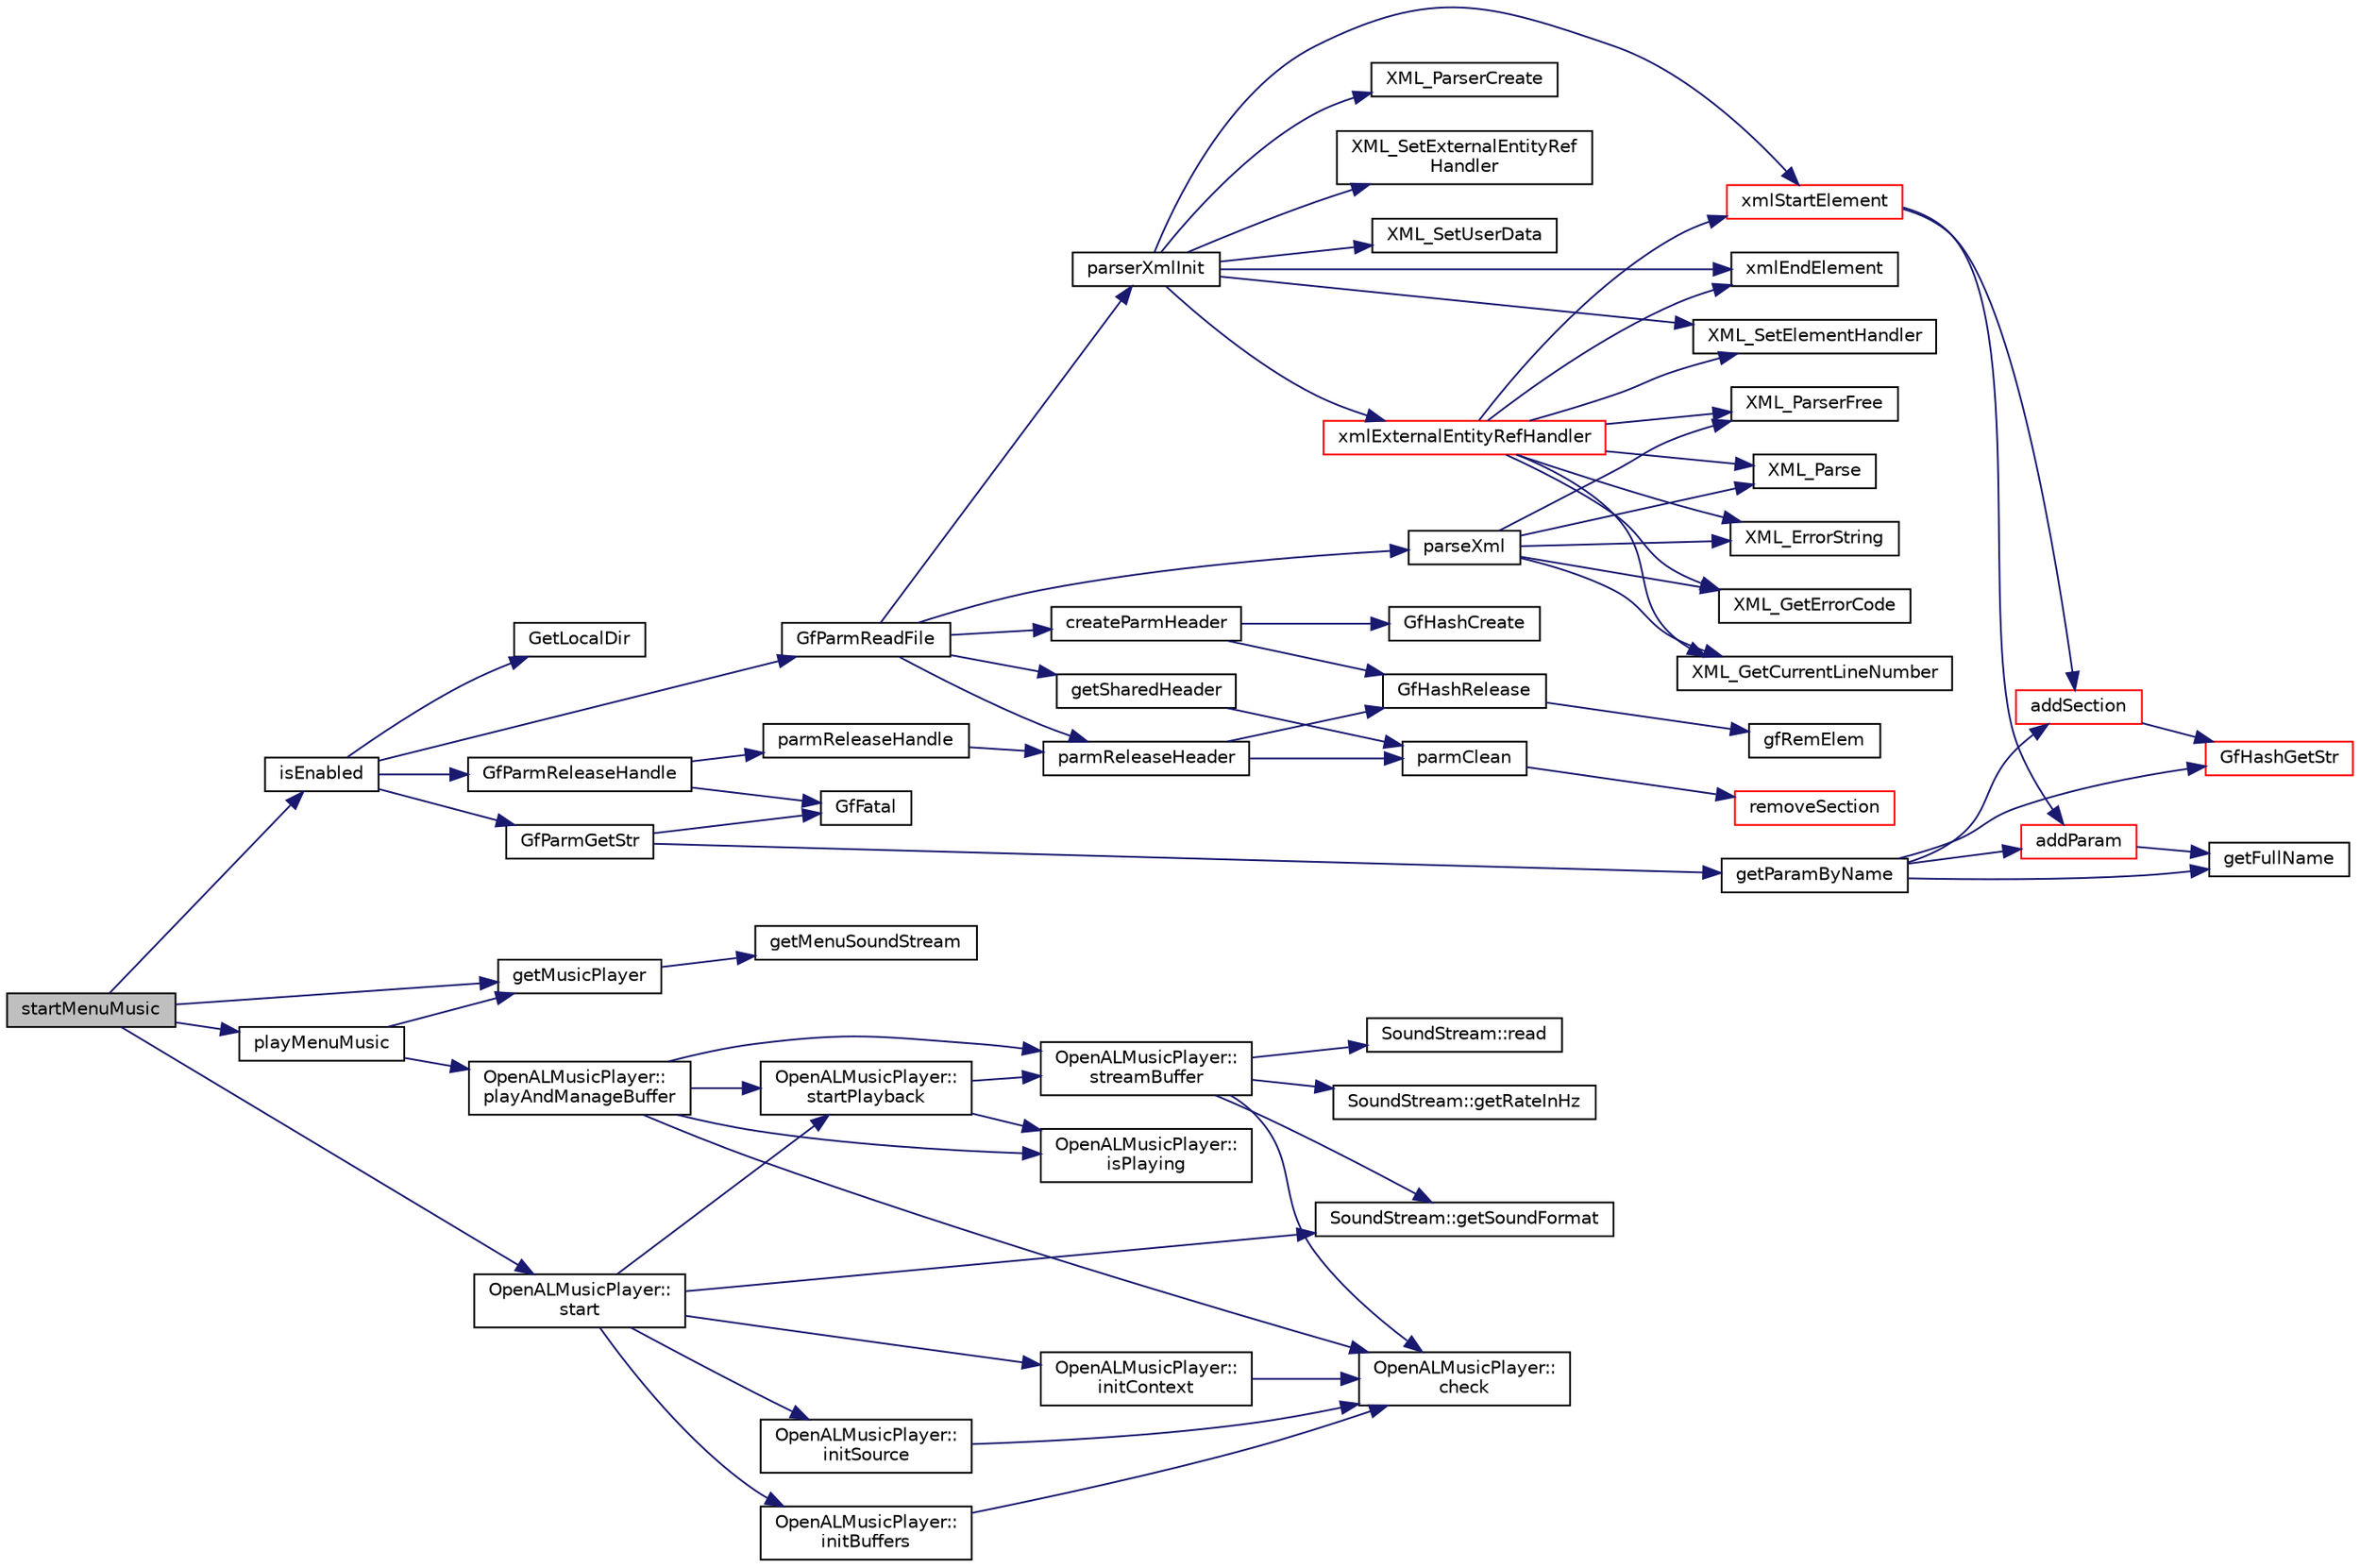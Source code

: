 digraph "startMenuMusic"
{
  edge [fontname="Helvetica",fontsize="10",labelfontname="Helvetica",labelfontsize="10"];
  node [fontname="Helvetica",fontsize="10",shape=record];
  rankdir="LR";
  Node1 [label="startMenuMusic",height=0.2,width=0.4,color="black", fillcolor="grey75", style="filled", fontcolor="black"];
  Node1 -> Node2 [color="midnightblue",fontsize="10",style="solid",fontname="Helvetica"];
  Node2 [label="isEnabled",height=0.2,width=0.4,color="black", fillcolor="white", style="filled",URL="$musicplayer_8cpp.html#a914a23c35eaf965b85a2401419e78f4e"];
  Node2 -> Node3 [color="midnightblue",fontsize="10",style="solid",fontname="Helvetica"];
  Node3 [label="GetLocalDir",height=0.2,width=0.4,color="black", fillcolor="white", style="filled",URL="$tgf_8cpp.html#ae34eae3991aacabaf9c64025449d8c87"];
  Node2 -> Node4 [color="midnightblue",fontsize="10",style="solid",fontname="Helvetica"];
  Node4 [label="GfParmReadFile",height=0.2,width=0.4,color="black", fillcolor="white", style="filled",URL="$group__paramsfile.html#ga86fccfc1b5f8abf4ef6546896abd1e4f",tooltip="Read parameter set from file and return handle to parameter set. "];
  Node4 -> Node5 [color="midnightblue",fontsize="10",style="solid",fontname="Helvetica"];
  Node5 [label="getSharedHeader",height=0.2,width=0.4,color="black", fillcolor="white", style="filled",URL="$group__paramshelper.html#ga5935841c26ba851b585d1b06a06b04f9",tooltip="Helper function for looking up parameter sets in the cache. "];
  Node5 -> Node6 [color="midnightblue",fontsize="10",style="solid",fontname="Helvetica"];
  Node6 [label="parmClean",height=0.2,width=0.4,color="black", fillcolor="white", style="filled",URL="$group__paramshelper.html#gaac5f3f388c857d021c431414dc192346",tooltip="Helper function to release the parameter set content. "];
  Node6 -> Node7 [color="midnightblue",fontsize="10",style="solid",fontname="Helvetica"];
  Node7 [label="removeSection",height=0.2,width=0.4,color="red", fillcolor="white", style="filled",URL="$group__paramshelper.html#gac51895ad01bc596f2891d7f1dce31a3b",tooltip="Helper function to remove a section and its contents (subsections, elements). "];
  Node4 -> Node8 [color="midnightblue",fontsize="10",style="solid",fontname="Helvetica"];
  Node8 [label="createParmHeader",height=0.2,width=0.4,color="black", fillcolor="white", style="filled",URL="$group__paramshelper.html#ga51eeeb22e31263d97660ac17f4523059",tooltip="Helper function to create header for parameter set handle. "];
  Node8 -> Node9 [color="midnightblue",fontsize="10",style="solid",fontname="Helvetica"];
  Node9 [label="GfHashCreate",height=0.2,width=0.4,color="black", fillcolor="white", style="filled",URL="$group__hash.html#ga2f9ae7e2ca54b135a6fed903b26a51c3",tooltip="Create a new hash table. "];
  Node8 -> Node10 [color="midnightblue",fontsize="10",style="solid",fontname="Helvetica"];
  Node10 [label="GfHashRelease",height=0.2,width=0.4,color="black", fillcolor="white", style="filled",URL="$group__hash.html#ga7a1013beb031af3ded1251fb41ba0ae2",tooltip="Release a hash table. "];
  Node10 -> Node11 [color="midnightblue",fontsize="10",style="solid",fontname="Helvetica"];
  Node11 [label="gfRemElem",height=0.2,width=0.4,color="black", fillcolor="white", style="filled",URL="$hash_8cpp.html#ad7fbb4bb2471283e27a8104d62d88720",tooltip="Remove a table element. "];
  Node4 -> Node12 [color="midnightblue",fontsize="10",style="solid",fontname="Helvetica"];
  Node12 [label="parserXmlInit",height=0.2,width=0.4,color="black", fillcolor="white", style="filled",URL="$group__paramshelper.html#gac858836123c9b216a1ac07054f1c622e",tooltip="Helper function to set up XML parser in parmHandle. "];
  Node12 -> Node13 [color="midnightblue",fontsize="10",style="solid",fontname="Helvetica"];
  Node13 [label="XML_ParserCreate",height=0.2,width=0.4,color="black", fillcolor="white", style="filled",URL="$xmlparse_8h.html#ade0dde4b0e968d0ca6276f44576e13f7"];
  Node12 -> Node14 [color="midnightblue",fontsize="10",style="solid",fontname="Helvetica"];
  Node14 [label="XML_SetElementHandler",height=0.2,width=0.4,color="black", fillcolor="white", style="filled",URL="$xmlparse_8h.html#a8196f30d3a7d9af1d4ef6d19393670ce"];
  Node12 -> Node15 [color="midnightblue",fontsize="10",style="solid",fontname="Helvetica"];
  Node15 [label="xmlStartElement",height=0.2,width=0.4,color="red", fillcolor="white", style="filled",URL="$group__paramshelper.html#ga45d22a41d2ebfe64d6d62222ce1f799c",tooltip="Helper function to process opening XML elements. "];
  Node15 -> Node16 [color="midnightblue",fontsize="10",style="solid",fontname="Helvetica"];
  Node16 [label="addSection",height=0.2,width=0.4,color="red", fillcolor="white", style="filled",URL="$group__paramshelper.html#ga56946944d68598d938e65db86ce1221f",tooltip="Helper function to add a section to a parameter set. "];
  Node16 -> Node17 [color="midnightblue",fontsize="10",style="solid",fontname="Helvetica"];
  Node17 [label="GfHashGetStr",height=0.2,width=0.4,color="red", fillcolor="white", style="filled",URL="$group__hash.html#ga4e47f57400b95ab9b6fe918c123fdb26",tooltip="Get the user data associated with a string key. "];
  Node15 -> Node18 [color="midnightblue",fontsize="10",style="solid",fontname="Helvetica"];
  Node18 [label="addParam",height=0.2,width=0.4,color="red", fillcolor="white", style="filled",URL="$group__paramshelper.html#gaf202744654cbc648b47479f30ccc3a8c",tooltip="Helper function to add parameter, does not check for duplicated name. "];
  Node18 -> Node19 [color="midnightblue",fontsize="10",style="solid",fontname="Helvetica"];
  Node19 [label="getFullName",height=0.2,width=0.4,color="black", fillcolor="white", style="filled",URL="$group__paramshelper.html#gaf12253922391ef1139cd12f2a0ffa5ea",tooltip="Helper function to get the full name of a parameter (full name: \"sectionName/paramName\"). "];
  Node12 -> Node20 [color="midnightblue",fontsize="10",style="solid",fontname="Helvetica"];
  Node20 [label="xmlEndElement",height=0.2,width=0.4,color="black", fillcolor="white", style="filled",URL="$group__paramshelper.html#ga48f0e93d727aea78b8dadfb8e859c26d",tooltip="Helper function to process closing XML elements. "];
  Node12 -> Node21 [color="midnightblue",fontsize="10",style="solid",fontname="Helvetica"];
  Node21 [label="XML_SetExternalEntityRef\lHandler",height=0.2,width=0.4,color="black", fillcolor="white", style="filled",URL="$xmlparse_8h.html#a4be35852fe0a42e2f46e990a49b12905"];
  Node12 -> Node22 [color="midnightblue",fontsize="10",style="solid",fontname="Helvetica"];
  Node22 [label="xmlExternalEntityRefHandler",height=0.2,width=0.4,color="red", fillcolor="white", style="filled",URL="$group__paramshelper.html#gab2e26dde18900c30b28d2476878ecdc2",tooltip="Helper function to handle external XML entities (XML referencing over multiple files/URI&#39;s). "];
  Node22 -> Node14 [color="midnightblue",fontsize="10",style="solid",fontname="Helvetica"];
  Node22 -> Node15 [color="midnightblue",fontsize="10",style="solid",fontname="Helvetica"];
  Node22 -> Node20 [color="midnightblue",fontsize="10",style="solid",fontname="Helvetica"];
  Node22 -> Node23 [color="midnightblue",fontsize="10",style="solid",fontname="Helvetica"];
  Node23 [label="XML_Parse",height=0.2,width=0.4,color="black", fillcolor="white", style="filled",URL="$xmlparse_8h.html#aa06dad15892c63db00b52076959824ab"];
  Node22 -> Node24 [color="midnightblue",fontsize="10",style="solid",fontname="Helvetica"];
  Node24 [label="XML_ErrorString",height=0.2,width=0.4,color="black", fillcolor="white", style="filled",URL="$xmlparse_8h.html#ad5096213a0c5e65394c9cce5c378edbe"];
  Node22 -> Node25 [color="midnightblue",fontsize="10",style="solid",fontname="Helvetica"];
  Node25 [label="XML_GetErrorCode",height=0.2,width=0.4,color="black", fillcolor="white", style="filled",URL="$xmlparse_8h.html#a52353f6b74112285d2480e5396de1909"];
  Node22 -> Node26 [color="midnightblue",fontsize="10",style="solid",fontname="Helvetica"];
  Node26 [label="XML_GetCurrentLineNumber",height=0.2,width=0.4,color="black", fillcolor="white", style="filled",URL="$xmlparse_8h.html#af83853fd6e66f9e3da11533240c4225f"];
  Node22 -> Node27 [color="midnightblue",fontsize="10",style="solid",fontname="Helvetica"];
  Node27 [label="XML_ParserFree",height=0.2,width=0.4,color="black", fillcolor="white", style="filled",URL="$xmlparse_8h.html#ad46cb4a3a84d2b767811fc788b7cf90f"];
  Node12 -> Node28 [color="midnightblue",fontsize="10",style="solid",fontname="Helvetica"];
  Node28 [label="XML_SetUserData",height=0.2,width=0.4,color="black", fillcolor="white", style="filled",URL="$xmlparse_8h.html#aa5537176d35f3a2a96f9a56886ea1752"];
  Node4 -> Node29 [color="midnightblue",fontsize="10",style="solid",fontname="Helvetica"];
  Node29 [label="parseXml",height=0.2,width=0.4,color="black", fillcolor="white", style="filled",URL="$group__paramshelper.html#gaf8e1884873dd5449e8fedab60c19e46a",tooltip="Helper function to parse one line of XML. "];
  Node29 -> Node23 [color="midnightblue",fontsize="10",style="solid",fontname="Helvetica"];
  Node29 -> Node24 [color="midnightblue",fontsize="10",style="solid",fontname="Helvetica"];
  Node29 -> Node25 [color="midnightblue",fontsize="10",style="solid",fontname="Helvetica"];
  Node29 -> Node26 [color="midnightblue",fontsize="10",style="solid",fontname="Helvetica"];
  Node29 -> Node27 [color="midnightblue",fontsize="10",style="solid",fontname="Helvetica"];
  Node4 -> Node30 [color="midnightblue",fontsize="10",style="solid",fontname="Helvetica"];
  Node30 [label="parmReleaseHeader",height=0.2,width=0.4,color="black", fillcolor="white", style="filled",URL="$group__paramshelper.html#ga240416a305e2986d5fe269ae7ecc92df",tooltip="Helper function to release the parameter set if the reference counter is 0. "];
  Node30 -> Node6 [color="midnightblue",fontsize="10",style="solid",fontname="Helvetica"];
  Node30 -> Node10 [color="midnightblue",fontsize="10",style="solid",fontname="Helvetica"];
  Node2 -> Node31 [color="midnightblue",fontsize="10",style="solid",fontname="Helvetica"];
  Node31 [label="GfParmGetStr",height=0.2,width=0.4,color="black", fillcolor="white", style="filled",URL="$group__paramsdata.html#gaa37bfd1fabd03d24fd50812c2330fa12",tooltip="Get a string parameter from the parameter set handle. "];
  Node31 -> Node32 [color="midnightblue",fontsize="10",style="solid",fontname="Helvetica"];
  Node32 [label="GfFatal",height=0.2,width=0.4,color="black", fillcolor="white", style="filled",URL="$tgf_8h.html#a927c58e55400ef72e0e54548b26f973d"];
  Node31 -> Node33 [color="midnightblue",fontsize="10",style="solid",fontname="Helvetica"];
  Node33 [label="getParamByName",height=0.2,width=0.4,color="black", fillcolor="white", style="filled",URL="$group__paramshelper.html#gad76ca407ee6b618e69f80c80aa319d63",tooltip="Helper function to get (or create) a parameter by name. "];
  Node33 -> Node19 [color="midnightblue",fontsize="10",style="solid",fontname="Helvetica"];
  Node33 -> Node17 [color="midnightblue",fontsize="10",style="solid",fontname="Helvetica"];
  Node33 -> Node16 [color="midnightblue",fontsize="10",style="solid",fontname="Helvetica"];
  Node33 -> Node18 [color="midnightblue",fontsize="10",style="solid",fontname="Helvetica"];
  Node2 -> Node34 [color="midnightblue",fontsize="10",style="solid",fontname="Helvetica"];
  Node34 [label="GfParmReleaseHandle",height=0.2,width=0.4,color="black", fillcolor="white", style="filled",URL="$group__paramsfile.html#ga1a1597d2697db41bcb9fdb64a6569761",tooltip="Release given parameter set handle parmHandle. "];
  Node34 -> Node32 [color="midnightblue",fontsize="10",style="solid",fontname="Helvetica"];
  Node34 -> Node35 [color="midnightblue",fontsize="10",style="solid",fontname="Helvetica"];
  Node35 [label="parmReleaseHandle",height=0.2,width=0.4,color="black", fillcolor="white", style="filled",URL="$group__paramshelper.html#gaed13d1d94abd7055dcd118e91a857cf8",tooltip="Helper function to release the handle and eventually the referenced parameter set (if the reference c..."];
  Node35 -> Node30 [color="midnightblue",fontsize="10",style="solid",fontname="Helvetica"];
  Node1 -> Node36 [color="midnightblue",fontsize="10",style="solid",fontname="Helvetica"];
  Node36 [label="getMusicPlayer",height=0.2,width=0.4,color="black", fillcolor="white", style="filled",URL="$musicplayer_8cpp.html#a44e5f603abefd690fd66c7db16cb6237"];
  Node36 -> Node37 [color="midnightblue",fontsize="10",style="solid",fontname="Helvetica"];
  Node37 [label="getMenuSoundStream",height=0.2,width=0.4,color="black", fillcolor="white", style="filled",URL="$musicplayer_8cpp.html#a0df83eaa1ff90bc61bbeca9a23878041"];
  Node1 -> Node38 [color="midnightblue",fontsize="10",style="solid",fontname="Helvetica"];
  Node38 [label="OpenALMusicPlayer::\lstart",height=0.2,width=0.4,color="black", fillcolor="white", style="filled",URL="$class_open_a_l_music_player.html#ab957add77e20d0d2c90f9d6b8dc2fb6d"];
  Node38 -> Node39 [color="midnightblue",fontsize="10",style="solid",fontname="Helvetica"];
  Node39 [label="SoundStream::getSoundFormat",height=0.2,width=0.4,color="black", fillcolor="white", style="filled",URL="$class_sound_stream.html#a608b3b37f2c89afdf88cdb3c463c3afa"];
  Node38 -> Node40 [color="midnightblue",fontsize="10",style="solid",fontname="Helvetica"];
  Node40 [label="OpenALMusicPlayer::\linitContext",height=0.2,width=0.4,color="black", fillcolor="white", style="filled",URL="$class_open_a_l_music_player.html#a7763719ce1dd38f5fc6367858e8c9314"];
  Node40 -> Node41 [color="midnightblue",fontsize="10",style="solid",fontname="Helvetica"];
  Node41 [label="OpenALMusicPlayer::\lcheck",height=0.2,width=0.4,color="black", fillcolor="white", style="filled",URL="$class_open_a_l_music_player.html#a09102ba903810e00db8b6afa25afd731"];
  Node38 -> Node42 [color="midnightblue",fontsize="10",style="solid",fontname="Helvetica"];
  Node42 [label="OpenALMusicPlayer::\linitBuffers",height=0.2,width=0.4,color="black", fillcolor="white", style="filled",URL="$class_open_a_l_music_player.html#a40506064be599733c07234e74091580c"];
  Node42 -> Node41 [color="midnightblue",fontsize="10",style="solid",fontname="Helvetica"];
  Node38 -> Node43 [color="midnightblue",fontsize="10",style="solid",fontname="Helvetica"];
  Node43 [label="OpenALMusicPlayer::\linitSource",height=0.2,width=0.4,color="black", fillcolor="white", style="filled",URL="$class_open_a_l_music_player.html#a2937fd3638e0ef5f65ea705d64878110"];
  Node43 -> Node41 [color="midnightblue",fontsize="10",style="solid",fontname="Helvetica"];
  Node38 -> Node44 [color="midnightblue",fontsize="10",style="solid",fontname="Helvetica"];
  Node44 [label="OpenALMusicPlayer::\lstartPlayback",height=0.2,width=0.4,color="black", fillcolor="white", style="filled",URL="$class_open_a_l_music_player.html#ae05a849a8f327f48a08af9c85afd620f"];
  Node44 -> Node45 [color="midnightblue",fontsize="10",style="solid",fontname="Helvetica"];
  Node45 [label="OpenALMusicPlayer::\lisPlaying",height=0.2,width=0.4,color="black", fillcolor="white", style="filled",URL="$class_open_a_l_music_player.html#abd7e776b710a12f16fe861c767b8e7e5"];
  Node44 -> Node46 [color="midnightblue",fontsize="10",style="solid",fontname="Helvetica"];
  Node46 [label="OpenALMusicPlayer::\lstreamBuffer",height=0.2,width=0.4,color="black", fillcolor="white", style="filled",URL="$class_open_a_l_music_player.html#ae1873314bfeaef39d468b7125224a99d"];
  Node46 -> Node47 [color="midnightblue",fontsize="10",style="solid",fontname="Helvetica"];
  Node47 [label="SoundStream::read",height=0.2,width=0.4,color="black", fillcolor="white", style="filled",URL="$class_sound_stream.html#a84138e50eee455ee32e5edfe1d935e0c"];
  Node46 -> Node39 [color="midnightblue",fontsize="10",style="solid",fontname="Helvetica"];
  Node46 -> Node48 [color="midnightblue",fontsize="10",style="solid",fontname="Helvetica"];
  Node48 [label="SoundStream::getRateInHz",height=0.2,width=0.4,color="black", fillcolor="white", style="filled",URL="$class_sound_stream.html#abec285ccba43ebea349b329b8043787a"];
  Node46 -> Node41 [color="midnightblue",fontsize="10",style="solid",fontname="Helvetica"];
  Node1 -> Node49 [color="midnightblue",fontsize="10",style="solid",fontname="Helvetica"];
  Node49 [label="playMenuMusic",height=0.2,width=0.4,color="black", fillcolor="white", style="filled",URL="$musicplayer_8cpp.html#adb6a2f1ff80c109a9671b5570ecf4491"];
  Node49 -> Node36 [color="midnightblue",fontsize="10",style="solid",fontname="Helvetica"];
  Node49 -> Node50 [color="midnightblue",fontsize="10",style="solid",fontname="Helvetica"];
  Node50 [label="OpenALMusicPlayer::\lplayAndManageBuffer",height=0.2,width=0.4,color="black", fillcolor="white", style="filled",URL="$class_open_a_l_music_player.html#ad856a1cb067d2ec92d8330822ca7fce7"];
  Node50 -> Node41 [color="midnightblue",fontsize="10",style="solid",fontname="Helvetica"];
  Node50 -> Node46 [color="midnightblue",fontsize="10",style="solid",fontname="Helvetica"];
  Node50 -> Node45 [color="midnightblue",fontsize="10",style="solid",fontname="Helvetica"];
  Node50 -> Node44 [color="midnightblue",fontsize="10",style="solid",fontname="Helvetica"];
}
